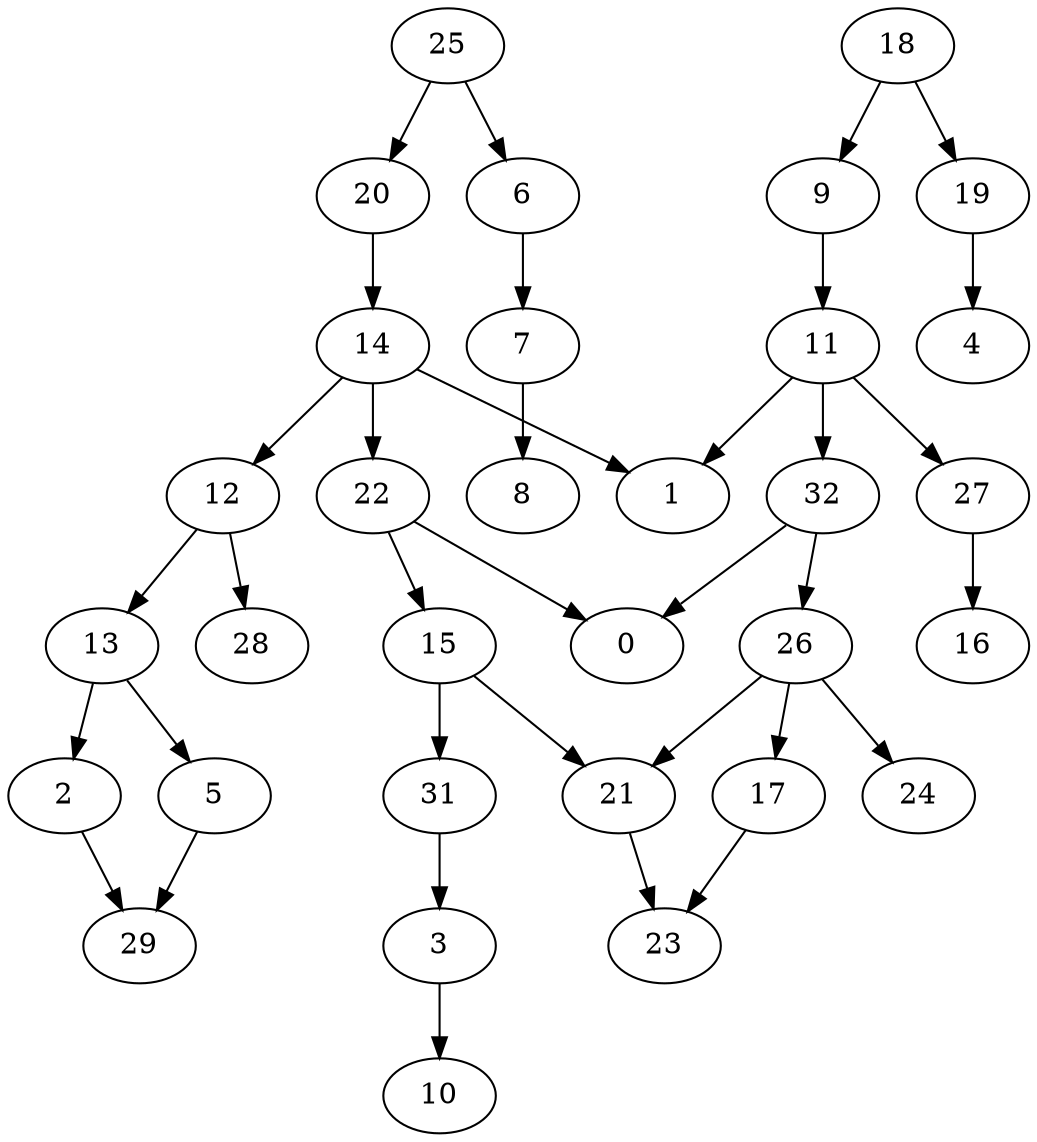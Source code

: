 strict digraph "" {
	2 -> 29;
	3 -> 10;
	5 -> 29;
	6 -> 7;
	7 -> 8;
	9 -> 11;
	11 -> 1;
	11 -> 27;
	11 -> 32;
	27 -> 16;
	32 -> 0;
	32 -> 26;
	12 -> 13;
	12 -> 28;
	13 -> 2;
	13 -> 5;
	14 -> 1;
	14 -> 12;
	14 -> 22;
	22 -> 15;
	22 -> 0;
	15 -> 21;
	15 -> 31;
	21 -> 23;
	31 -> 3;
	17 -> 23;
	18 -> 9;
	18 -> 19;
	19 -> 4;
	20 -> 14;
	25 -> 6;
	25 -> 20;
	26 -> 21;
	26 -> 17;
	26 -> 24;
}

